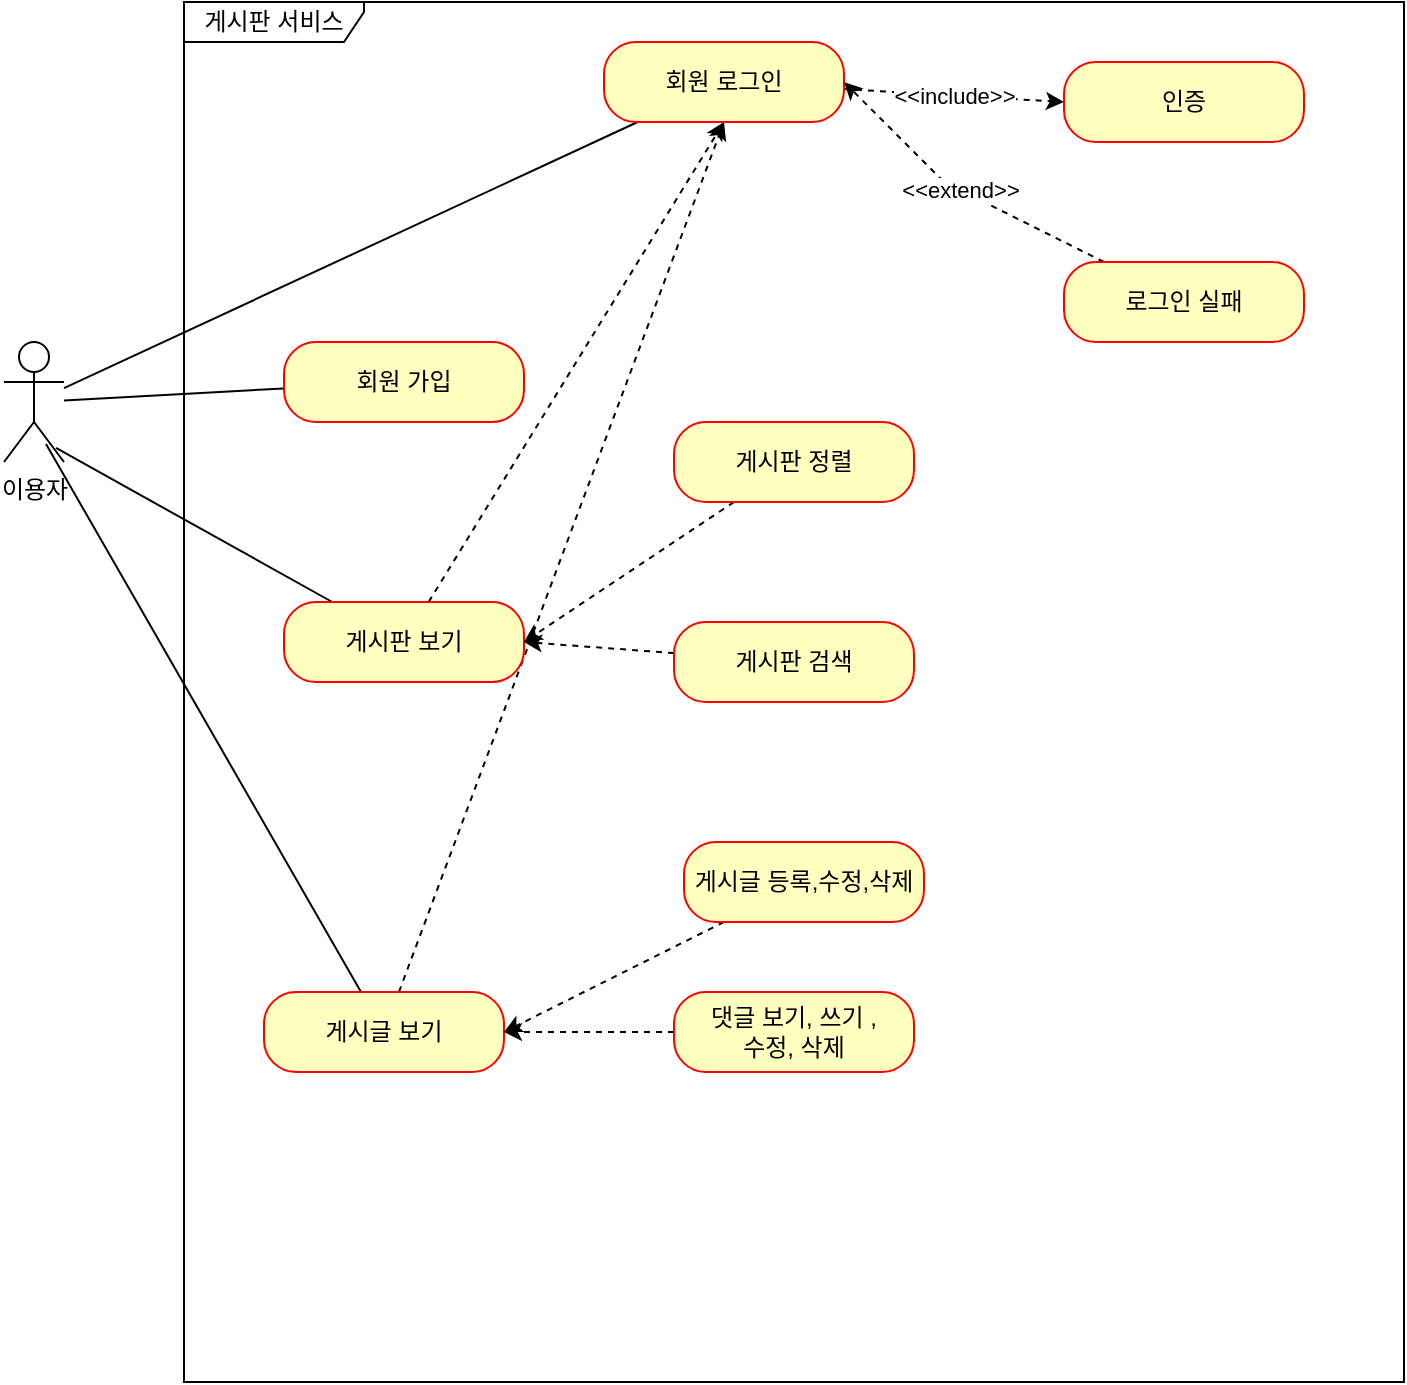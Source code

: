 <mxfile version="20.3.2" type="github">
  <diagram id="ktXZS-xnA_8UIQZ22DKM" name="페이지-1">
    <mxGraphModel dx="1234" dy="825" grid="1" gridSize="10" guides="1" tooltips="1" connect="1" arrows="1" fold="1" page="1" pageScale="1" pageWidth="827" pageHeight="1169" math="0" shadow="0">
      <root>
        <mxCell id="0" />
        <mxCell id="1" parent="0" />
        <mxCell id="Pf-QWh3GnADeDmyPTNQf-1" value="이용자" style="shape=umlActor;verticalLabelPosition=bottom;verticalAlign=top;html=1;" vertex="1" parent="1">
          <mxGeometry x="60" y="260" width="30" height="60" as="geometry" />
        </mxCell>
        <mxCell id="Pf-QWh3GnADeDmyPTNQf-2" value="게시판 서비스" style="shape=umlFrame;whiteSpace=wrap;html=1;width=90;height=20;" vertex="1" parent="1">
          <mxGeometry x="150" y="90" width="610" height="690" as="geometry" />
        </mxCell>
        <mxCell id="Pf-QWh3GnADeDmyPTNQf-19" style="orthogonalLoop=1;jettySize=auto;html=1;rounded=0;endArrow=none;endFill=0;" edge="1" parent="1" source="Pf-QWh3GnADeDmyPTNQf-4" target="Pf-QWh3GnADeDmyPTNQf-1">
          <mxGeometry relative="1" as="geometry" />
        </mxCell>
        <mxCell id="Pf-QWh3GnADeDmyPTNQf-4" value="회원 가입" style="rounded=1;whiteSpace=wrap;html=1;arcSize=40;fontColor=#000000;fillColor=#ffffc0;strokeColor=#ff0000;" vertex="1" parent="1">
          <mxGeometry x="200" y="260" width="120" height="40" as="geometry" />
        </mxCell>
        <mxCell id="Pf-QWh3GnADeDmyPTNQf-23" style="edgeStyle=none;rounded=0;orthogonalLoop=1;jettySize=auto;html=1;entryX=0.7;entryY=0.85;entryDx=0;entryDy=0;entryPerimeter=0;endArrow=none;endFill=0;" edge="1" parent="1" source="Pf-QWh3GnADeDmyPTNQf-6" target="Pf-QWh3GnADeDmyPTNQf-1">
          <mxGeometry relative="1" as="geometry" />
        </mxCell>
        <mxCell id="Pf-QWh3GnADeDmyPTNQf-27" style="edgeStyle=none;rounded=0;orthogonalLoop=1;jettySize=auto;html=1;dashed=1;endArrow=classic;endFill=1;entryX=0.5;entryY=1;entryDx=0;entryDy=0;" edge="1" parent="1" source="Pf-QWh3GnADeDmyPTNQf-6" target="Pf-QWh3GnADeDmyPTNQf-9">
          <mxGeometry relative="1" as="geometry">
            <mxPoint x="390" y="170" as="targetPoint" />
          </mxGeometry>
        </mxCell>
        <mxCell id="Pf-QWh3GnADeDmyPTNQf-6" value="게시글 보기" style="rounded=1;whiteSpace=wrap;html=1;arcSize=40;fontColor=#000000;fillColor=#ffffc0;strokeColor=#ff0000;" vertex="1" parent="1">
          <mxGeometry x="190" y="585" width="120" height="40" as="geometry" />
        </mxCell>
        <mxCell id="Pf-QWh3GnADeDmyPTNQf-22" style="edgeStyle=none;rounded=0;orthogonalLoop=1;jettySize=auto;html=1;entryX=0.867;entryY=0.883;entryDx=0;entryDy=0;entryPerimeter=0;endArrow=none;endFill=0;" edge="1" parent="1" source="Pf-QWh3GnADeDmyPTNQf-7" target="Pf-QWh3GnADeDmyPTNQf-1">
          <mxGeometry relative="1" as="geometry" />
        </mxCell>
        <mxCell id="Pf-QWh3GnADeDmyPTNQf-26" style="edgeStyle=none;rounded=0;orthogonalLoop=1;jettySize=auto;html=1;dashed=1;endArrow=classic;endFill=1;entryX=0.5;entryY=1;entryDx=0;entryDy=0;" edge="1" parent="1" source="Pf-QWh3GnADeDmyPTNQf-7" target="Pf-QWh3GnADeDmyPTNQf-9">
          <mxGeometry relative="1" as="geometry">
            <mxPoint x="380" y="170" as="targetPoint" />
          </mxGeometry>
        </mxCell>
        <mxCell id="Pf-QWh3GnADeDmyPTNQf-7" value="게시판 보기" style="rounded=1;whiteSpace=wrap;html=1;arcSize=40;fontColor=#000000;fillColor=#ffffc0;strokeColor=#ff0000;" vertex="1" parent="1">
          <mxGeometry x="200" y="390" width="120" height="40" as="geometry" />
        </mxCell>
        <mxCell id="Pf-QWh3GnADeDmyPTNQf-8" style="edgeStyle=orthogonalEdgeStyle;rounded=0;orthogonalLoop=1;jettySize=auto;html=1;exitX=0.5;exitY=1;exitDx=0;exitDy=0;" edge="1" parent="1" source="Pf-QWh3GnADeDmyPTNQf-4" target="Pf-QWh3GnADeDmyPTNQf-4">
          <mxGeometry relative="1" as="geometry" />
        </mxCell>
        <mxCell id="Pf-QWh3GnADeDmyPTNQf-20" style="edgeStyle=none;rounded=0;orthogonalLoop=1;jettySize=auto;html=1;endArrow=none;endFill=0;" edge="1" parent="1" source="Pf-QWh3GnADeDmyPTNQf-9" target="Pf-QWh3GnADeDmyPTNQf-1">
          <mxGeometry relative="1" as="geometry" />
        </mxCell>
        <mxCell id="Pf-QWh3GnADeDmyPTNQf-24" value="&amp;lt;&amp;lt;include&amp;gt;&amp;gt;" style="edgeStyle=none;rounded=0;orthogonalLoop=1;jettySize=auto;html=1;entryX=0;entryY=0.5;entryDx=0;entryDy=0;endArrow=classic;endFill=1;dashed=1;" edge="1" parent="1" source="Pf-QWh3GnADeDmyPTNQf-9" target="Pf-QWh3GnADeDmyPTNQf-10">
          <mxGeometry relative="1" as="geometry" />
        </mxCell>
        <mxCell id="Pf-QWh3GnADeDmyPTNQf-9" value="회원 로그인" style="rounded=1;whiteSpace=wrap;html=1;arcSize=40;fontColor=#000000;fillColor=#ffffc0;strokeColor=#ff0000;" vertex="1" parent="1">
          <mxGeometry x="360" y="110" width="120" height="40" as="geometry" />
        </mxCell>
        <mxCell id="Pf-QWh3GnADeDmyPTNQf-10" value="인증" style="rounded=1;whiteSpace=wrap;html=1;arcSize=40;fontColor=#000000;fillColor=#ffffc0;strokeColor=#ff0000;" vertex="1" parent="1">
          <mxGeometry x="590" y="120" width="120" height="40" as="geometry" />
        </mxCell>
        <mxCell id="Pf-QWh3GnADeDmyPTNQf-25" value="&amp;lt;&amp;lt;extend&amp;gt;&amp;gt;" style="edgeStyle=none;rounded=0;orthogonalLoop=1;jettySize=auto;html=1;endArrow=classic;endFill=1;entryX=1;entryY=0.5;entryDx=0;entryDy=0;dashed=1;" edge="1" parent="1" source="Pf-QWh3GnADeDmyPTNQf-11" target="Pf-QWh3GnADeDmyPTNQf-9">
          <mxGeometry relative="1" as="geometry">
            <Array as="points">
              <mxPoint x="530" y="180" />
            </Array>
          </mxGeometry>
        </mxCell>
        <mxCell id="Pf-QWh3GnADeDmyPTNQf-11" value="로그인 실패" style="rounded=1;whiteSpace=wrap;html=1;arcSize=40;fontColor=#000000;fillColor=#ffffc0;strokeColor=#ff0000;" vertex="1" parent="1">
          <mxGeometry x="590" y="220" width="120" height="40" as="geometry" />
        </mxCell>
        <mxCell id="Pf-QWh3GnADeDmyPTNQf-28" style="edgeStyle=none;rounded=0;orthogonalLoop=1;jettySize=auto;html=1;entryX=1;entryY=0.5;entryDx=0;entryDy=0;dashed=1;endArrow=classic;endFill=1;" edge="1" parent="1" source="Pf-QWh3GnADeDmyPTNQf-12" target="Pf-QWh3GnADeDmyPTNQf-7">
          <mxGeometry relative="1" as="geometry" />
        </mxCell>
        <mxCell id="Pf-QWh3GnADeDmyPTNQf-12" value="게시판 정렬" style="rounded=1;whiteSpace=wrap;html=1;arcSize=40;fontColor=#000000;fillColor=#ffffc0;strokeColor=#ff0000;" vertex="1" parent="1">
          <mxGeometry x="395" y="300" width="120" height="40" as="geometry" />
        </mxCell>
        <mxCell id="Pf-QWh3GnADeDmyPTNQf-29" style="edgeStyle=none;rounded=0;orthogonalLoop=1;jettySize=auto;html=1;entryX=1;entryY=0.5;entryDx=0;entryDy=0;dashed=1;endArrow=classic;endFill=1;" edge="1" parent="1" source="Pf-QWh3GnADeDmyPTNQf-13" target="Pf-QWh3GnADeDmyPTNQf-7">
          <mxGeometry relative="1" as="geometry" />
        </mxCell>
        <mxCell id="Pf-QWh3GnADeDmyPTNQf-13" value="게시판 검색" style="rounded=1;whiteSpace=wrap;html=1;arcSize=40;fontColor=#000000;fillColor=#ffffc0;strokeColor=#ff0000;" vertex="1" parent="1">
          <mxGeometry x="395" y="400" width="120" height="40" as="geometry" />
        </mxCell>
        <mxCell id="Pf-QWh3GnADeDmyPTNQf-30" style="edgeStyle=none;rounded=0;orthogonalLoop=1;jettySize=auto;html=1;dashed=1;endArrow=classic;endFill=1;entryX=1;entryY=0.5;entryDx=0;entryDy=0;" edge="1" parent="1" source="Pf-QWh3GnADeDmyPTNQf-15" target="Pf-QWh3GnADeDmyPTNQf-6">
          <mxGeometry relative="1" as="geometry" />
        </mxCell>
        <mxCell id="Pf-QWh3GnADeDmyPTNQf-15" value="게시글 등록,수정,삭제" style="rounded=1;whiteSpace=wrap;html=1;arcSize=40;fontColor=#000000;fillColor=#ffffc0;strokeColor=#ff0000;" vertex="1" parent="1">
          <mxGeometry x="400" y="510" width="120" height="40" as="geometry" />
        </mxCell>
        <mxCell id="Pf-QWh3GnADeDmyPTNQf-31" style="edgeStyle=none;rounded=0;orthogonalLoop=1;jettySize=auto;html=1;dashed=1;endArrow=classic;endFill=1;" edge="1" parent="1" source="Pf-QWh3GnADeDmyPTNQf-16" target="Pf-QWh3GnADeDmyPTNQf-6">
          <mxGeometry relative="1" as="geometry" />
        </mxCell>
        <mxCell id="Pf-QWh3GnADeDmyPTNQf-16" value="댓글 보기, 쓰기 ,&lt;br&gt;수정, 삭제" style="rounded=1;whiteSpace=wrap;html=1;arcSize=40;fontColor=#000000;fillColor=#ffffc0;strokeColor=#ff0000;" vertex="1" parent="1">
          <mxGeometry x="395" y="585" width="120" height="40" as="geometry" />
        </mxCell>
      </root>
    </mxGraphModel>
  </diagram>
</mxfile>
